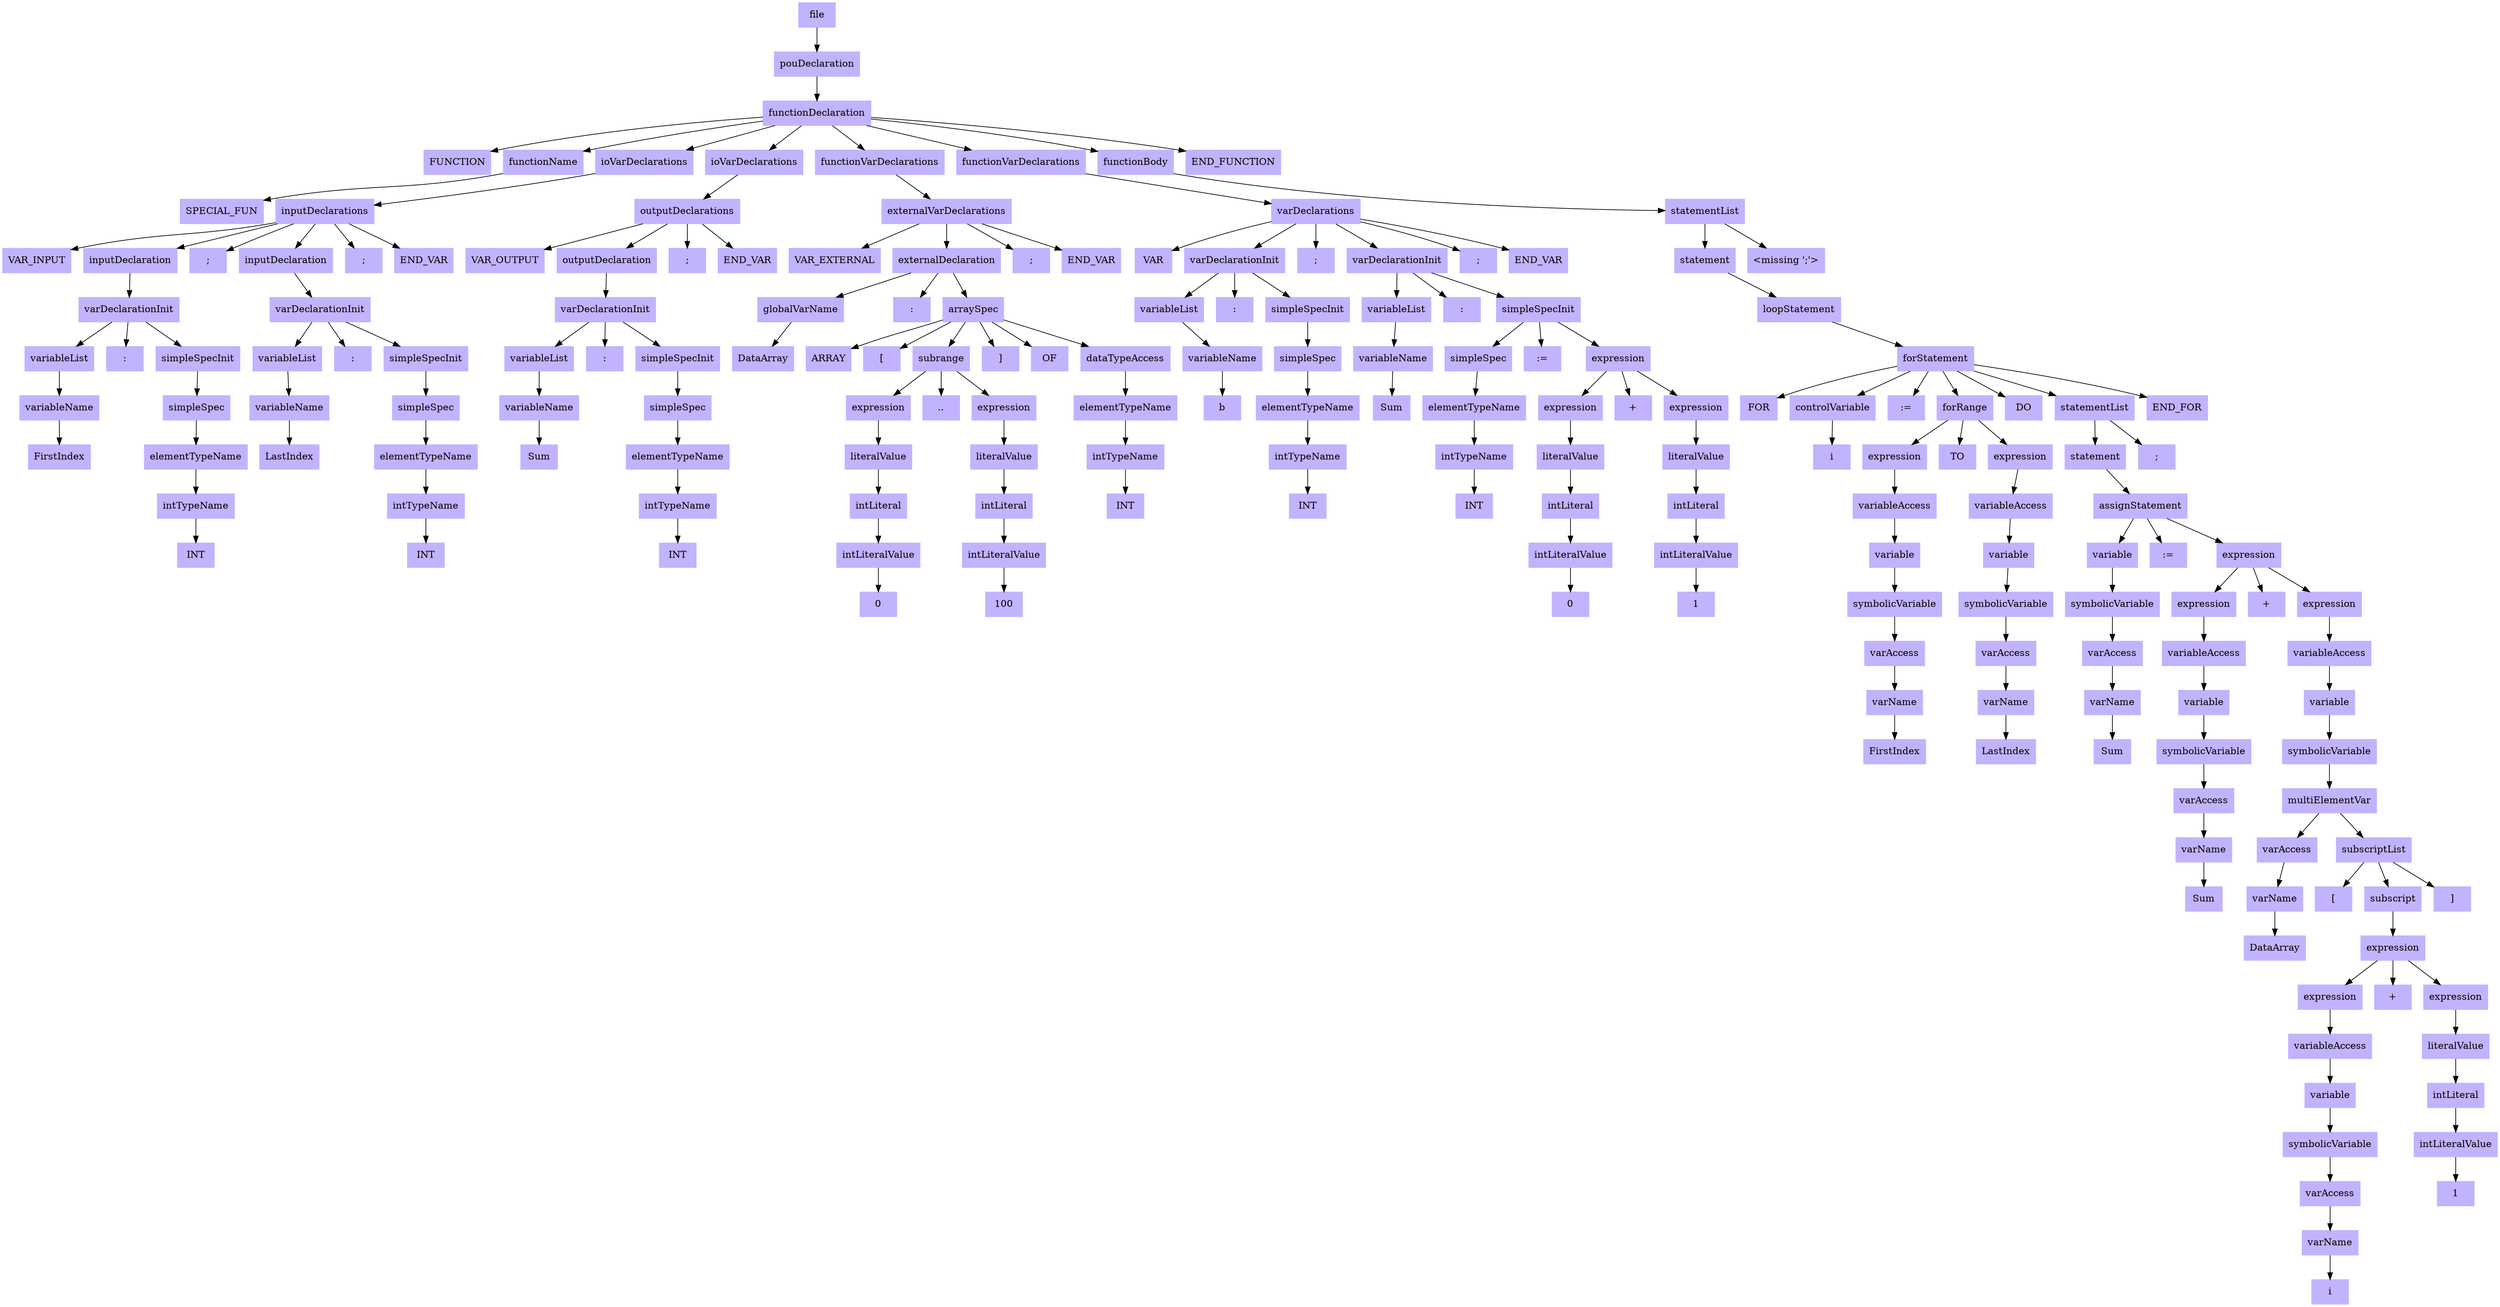 digraph ParseTree {
node [shape=box, style=filled, color=".7 .3 1.0"];
node0 [label="file"];
node1 [label="pouDeclaration"];
node0 -> node1;
node2 [label="functionDeclaration"];
node1 -> node2;
node3 [label="FUNCTION"];
node2 -> node3;
node4 [label="functionName"];
node2 -> node4;
node5 [label="SPECIAL_FUN"];
node4 -> node5;
node6 [label="ioVarDeclarations"];
node2 -> node6;
node7 [label="inputDeclarations"];
node6 -> node7;
node8 [label="VAR_INPUT"];
node7 -> node8;
node9 [label="inputDeclaration"];
node7 -> node9;
node10 [label="varDeclarationInit"];
node9 -> node10;
node11 [label="variableList"];
node10 -> node11;
node12 [label="variableName"];
node11 -> node12;
node13 [label="FirstIndex"];
node12 -> node13;
node14 [label=":"];
node10 -> node14;
node15 [label="simpleSpecInit"];
node10 -> node15;
node16 [label="simpleSpec"];
node15 -> node16;
node17 [label="elementTypeName"];
node16 -> node17;
node18 [label="intTypeName"];
node17 -> node18;
node19 [label="INT"];
node18 -> node19;
node20 [label=";"];
node7 -> node20;
node21 [label="inputDeclaration"];
node7 -> node21;
node22 [label="varDeclarationInit"];
node21 -> node22;
node23 [label="variableList"];
node22 -> node23;
node24 [label="variableName"];
node23 -> node24;
node25 [label="LastIndex"];
node24 -> node25;
node26 [label=":"];
node22 -> node26;
node27 [label="simpleSpecInit"];
node22 -> node27;
node28 [label="simpleSpec"];
node27 -> node28;
node29 [label="elementTypeName"];
node28 -> node29;
node30 [label="intTypeName"];
node29 -> node30;
node31 [label="INT"];
node30 -> node31;
node32 [label=";"];
node7 -> node32;
node33 [label="END_VAR"];
node7 -> node33;
node34 [label="ioVarDeclarations"];
node2 -> node34;
node35 [label="outputDeclarations"];
node34 -> node35;
node36 [label="VAR_OUTPUT"];
node35 -> node36;
node37 [label="outputDeclaration"];
node35 -> node37;
node38 [label="varDeclarationInit"];
node37 -> node38;
node39 [label="variableList"];
node38 -> node39;
node40 [label="variableName"];
node39 -> node40;
node41 [label="Sum"];
node40 -> node41;
node42 [label=":"];
node38 -> node42;
node43 [label="simpleSpecInit"];
node38 -> node43;
node44 [label="simpleSpec"];
node43 -> node44;
node45 [label="elementTypeName"];
node44 -> node45;
node46 [label="intTypeName"];
node45 -> node46;
node47 [label="INT"];
node46 -> node47;
node48 [label=";"];
node35 -> node48;
node49 [label="END_VAR"];
node35 -> node49;
node50 [label="functionVarDeclarations"];
node2 -> node50;
node51 [label="externalVarDeclarations"];
node50 -> node51;
node52 [label="VAR_EXTERNAL"];
node51 -> node52;
node53 [label="externalDeclaration"];
node51 -> node53;
node54 [label="globalVarName"];
node53 -> node54;
node55 [label="DataArray"];
node54 -> node55;
node56 [label=":"];
node53 -> node56;
node57 [label="arraySpec"];
node53 -> node57;
node58 [label="ARRAY"];
node57 -> node58;
node59 [label="["];
node57 -> node59;
node60 [label="subrange"];
node57 -> node60;
node61 [label="expression"];
node60 -> node61;
node62 [label="literalValue"];
node61 -> node62;
node63 [label="intLiteral"];
node62 -> node63;
node64 [label="intLiteralValue"];
node63 -> node64;
node65 [label="0"];
node64 -> node65;
node66 [label=".."];
node60 -> node66;
node67 [label="expression"];
node60 -> node67;
node68 [label="literalValue"];
node67 -> node68;
node69 [label="intLiteral"];
node68 -> node69;
node70 [label="intLiteralValue"];
node69 -> node70;
node71 [label="100"];
node70 -> node71;
node72 [label="]"];
node57 -> node72;
node73 [label="OF"];
node57 -> node73;
node74 [label="dataTypeAccess"];
node57 -> node74;
node75 [label="elementTypeName"];
node74 -> node75;
node76 [label="intTypeName"];
node75 -> node76;
node77 [label="INT"];
node76 -> node77;
node78 [label=";"];
node51 -> node78;
node79 [label="END_VAR"];
node51 -> node79;
node80 [label="functionVarDeclarations"];
node2 -> node80;
node81 [label="varDeclarations"];
node80 -> node81;
node82 [label="VAR"];
node81 -> node82;
node83 [label="varDeclarationInit"];
node81 -> node83;
node84 [label="variableList"];
node83 -> node84;
node85 [label="variableName"];
node84 -> node85;
node86 [label="b"];
node85 -> node86;
node87 [label=":"];
node83 -> node87;
node88 [label="simpleSpecInit"];
node83 -> node88;
node89 [label="simpleSpec"];
node88 -> node89;
node90 [label="elementTypeName"];
node89 -> node90;
node91 [label="intTypeName"];
node90 -> node91;
node92 [label="INT"];
node91 -> node92;
node93 [label=";"];
node81 -> node93;
node94 [label="varDeclarationInit"];
node81 -> node94;
node95 [label="variableList"];
node94 -> node95;
node96 [label="variableName"];
node95 -> node96;
node97 [label="Sum"];
node96 -> node97;
node98 [label=":"];
node94 -> node98;
node99 [label="simpleSpecInit"];
node94 -> node99;
node100 [label="simpleSpec"];
node99 -> node100;
node101 [label="elementTypeName"];
node100 -> node101;
node102 [label="intTypeName"];
node101 -> node102;
node103 [label="INT"];
node102 -> node103;
node104 [label=":="];
node99 -> node104;
node105 [label="expression"];
node99 -> node105;
node106 [label="expression"];
node105 -> node106;
node107 [label="literalValue"];
node106 -> node107;
node108 [label="intLiteral"];
node107 -> node108;
node109 [label="intLiteralValue"];
node108 -> node109;
node110 [label="0"];
node109 -> node110;
node111 [label="+"];
node105 -> node111;
node112 [label="expression"];
node105 -> node112;
node113 [label="literalValue"];
node112 -> node113;
node114 [label="intLiteral"];
node113 -> node114;
node115 [label="intLiteralValue"];
node114 -> node115;
node116 [label="1"];
node115 -> node116;
node117 [label=";"];
node81 -> node117;
node118 [label="END_VAR"];
node81 -> node118;
node119 [label="functionBody"];
node2 -> node119;
node120 [label="statementList"];
node119 -> node120;
node121 [label="statement"];
node120 -> node121;
node122 [label="loopStatement"];
node121 -> node122;
node123 [label="forStatement"];
node122 -> node123;
node124 [label="FOR"];
node123 -> node124;
node125 [label="controlVariable"];
node123 -> node125;
node126 [label="i"];
node125 -> node126;
node127 [label=":="];
node123 -> node127;
node128 [label="forRange"];
node123 -> node128;
node129 [label="expression"];
node128 -> node129;
node130 [label="variableAccess"];
node129 -> node130;
node131 [label="variable"];
node130 -> node131;
node132 [label="symbolicVariable"];
node131 -> node132;
node133 [label="varAccess"];
node132 -> node133;
node134 [label="varName"];
node133 -> node134;
node135 [label="FirstIndex"];
node134 -> node135;
node136 [label="TO"];
node128 -> node136;
node137 [label="expression"];
node128 -> node137;
node138 [label="variableAccess"];
node137 -> node138;
node139 [label="variable"];
node138 -> node139;
node140 [label="symbolicVariable"];
node139 -> node140;
node141 [label="varAccess"];
node140 -> node141;
node142 [label="varName"];
node141 -> node142;
node143 [label="LastIndex"];
node142 -> node143;
node144 [label="DO"];
node123 -> node144;
node145 [label="statementList"];
node123 -> node145;
node146 [label="statement"];
node145 -> node146;
node147 [label="assignStatement"];
node146 -> node147;
node148 [label="variable"];
node147 -> node148;
node149 [label="symbolicVariable"];
node148 -> node149;
node150 [label="varAccess"];
node149 -> node150;
node151 [label="varName"];
node150 -> node151;
node152 [label="Sum"];
node151 -> node152;
node153 [label=":="];
node147 -> node153;
node154 [label="expression"];
node147 -> node154;
node155 [label="expression"];
node154 -> node155;
node156 [label="variableAccess"];
node155 -> node156;
node157 [label="variable"];
node156 -> node157;
node158 [label="symbolicVariable"];
node157 -> node158;
node159 [label="varAccess"];
node158 -> node159;
node160 [label="varName"];
node159 -> node160;
node161 [label="Sum"];
node160 -> node161;
node162 [label="+"];
node154 -> node162;
node163 [label="expression"];
node154 -> node163;
node164 [label="variableAccess"];
node163 -> node164;
node165 [label="variable"];
node164 -> node165;
node166 [label="symbolicVariable"];
node165 -> node166;
node167 [label="multiElementVar"];
node166 -> node167;
node168 [label="varAccess"];
node167 -> node168;
node169 [label="varName"];
node168 -> node169;
node170 [label="DataArray"];
node169 -> node170;
node171 [label="subscriptList"];
node167 -> node171;
node172 [label="["];
node171 -> node172;
node173 [label="subscript"];
node171 -> node173;
node174 [label="expression"];
node173 -> node174;
node175 [label="expression"];
node174 -> node175;
node176 [label="variableAccess"];
node175 -> node176;
node177 [label="variable"];
node176 -> node177;
node178 [label="symbolicVariable"];
node177 -> node178;
node179 [label="varAccess"];
node178 -> node179;
node180 [label="varName"];
node179 -> node180;
node181 [label="i"];
node180 -> node181;
node182 [label="+"];
node174 -> node182;
node183 [label="expression"];
node174 -> node183;
node184 [label="literalValue"];
node183 -> node184;
node185 [label="intLiteral"];
node184 -> node185;
node186 [label="intLiteralValue"];
node185 -> node186;
node187 [label="1"];
node186 -> node187;
node188 [label="]"];
node171 -> node188;
node189 [label=";"];
node145 -> node189;
node190 [label="END_FOR"];
node123 -> node190;
node191 [label="<missing ';'>"];
node120 -> node191;
node192 [label="END_FUNCTION"];
node2 -> node192;
}
